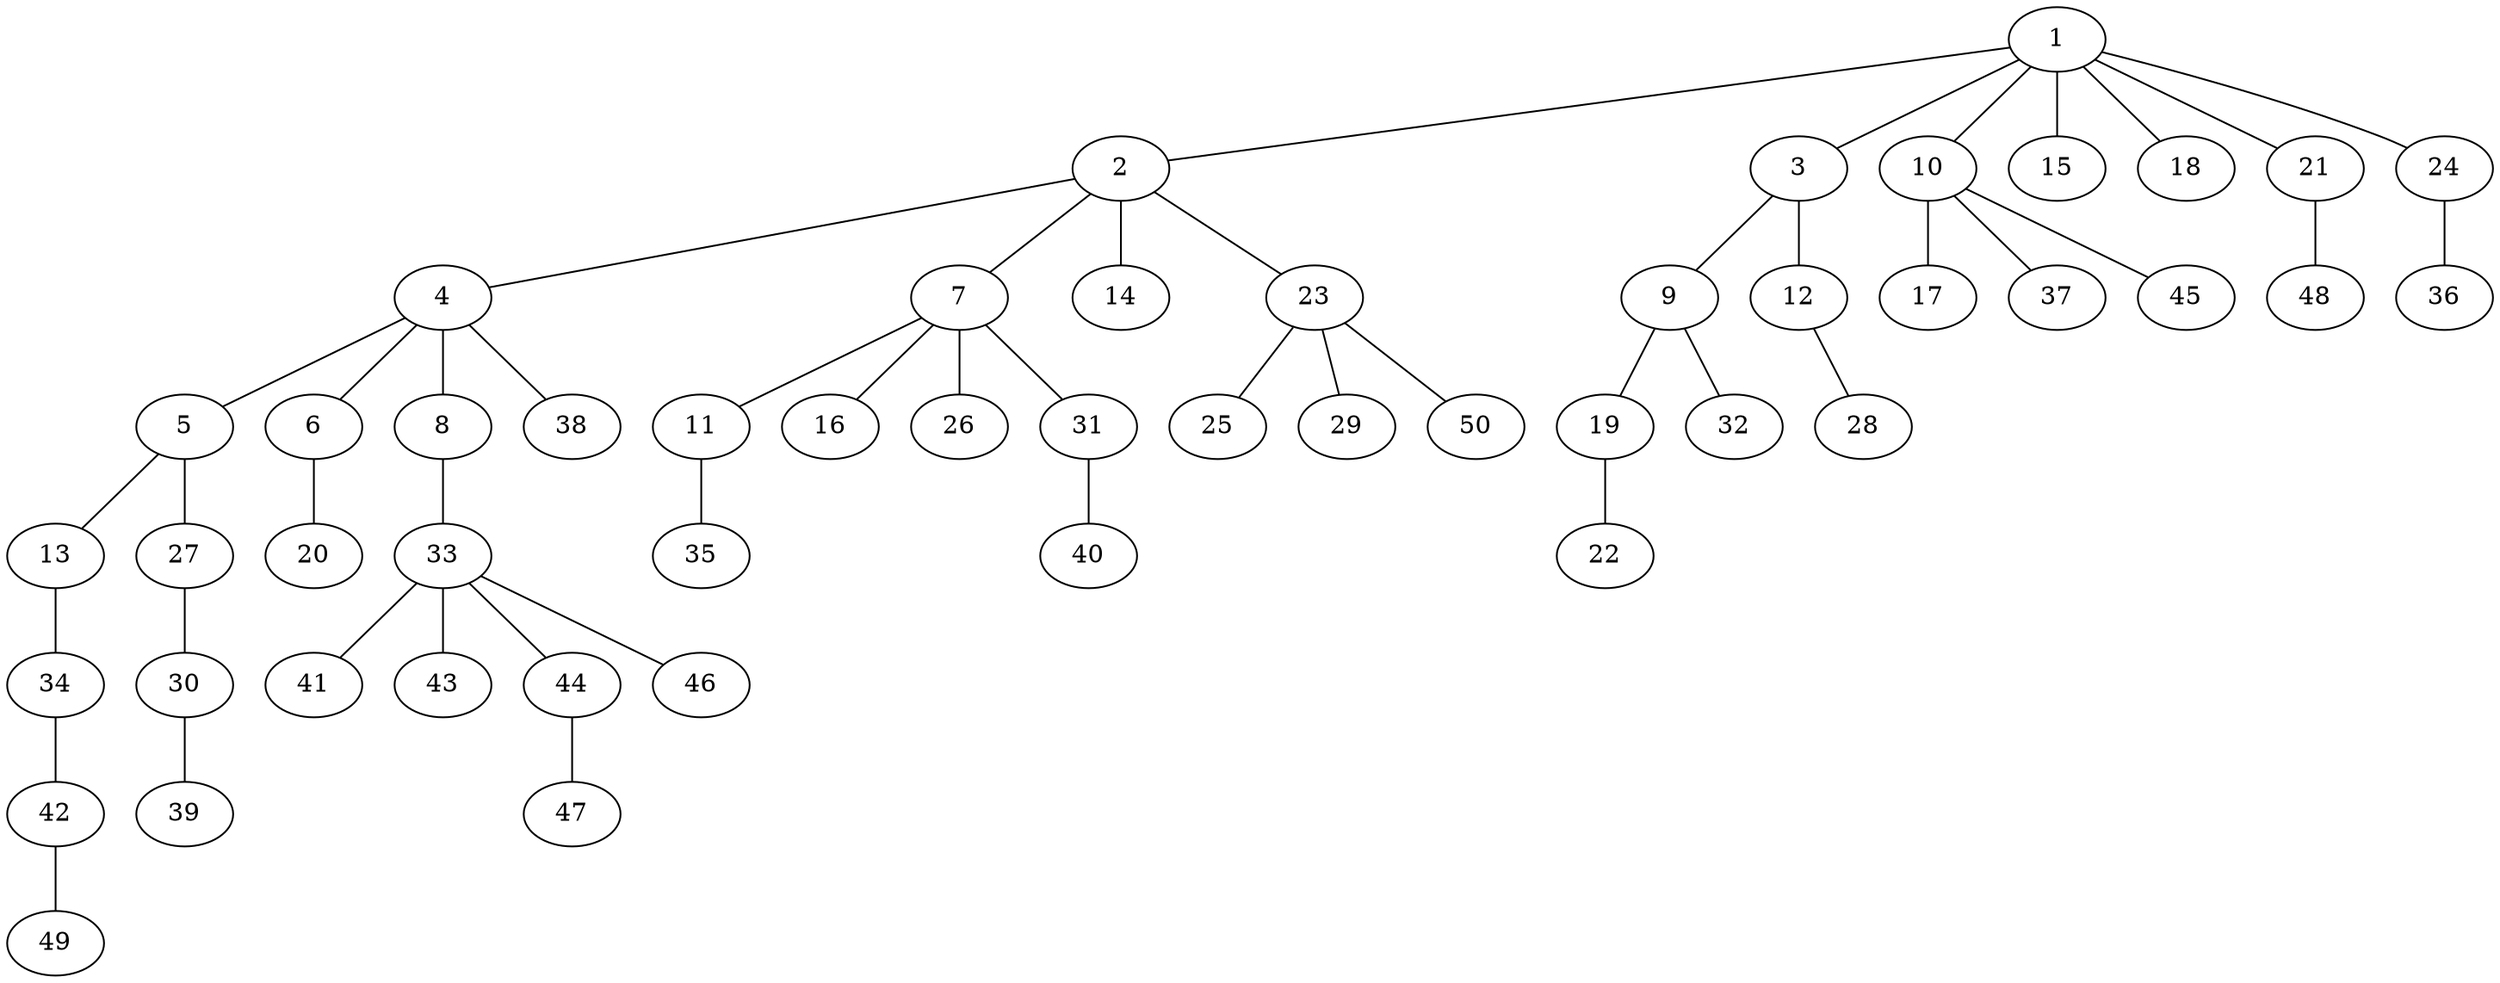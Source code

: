 graph graphname {1--2
1--3
1--10
1--15
1--18
1--21
1--24
2--4
2--7
2--14
2--23
3--9
3--12
4--5
4--6
4--8
4--38
5--13
5--27
6--20
7--11
7--16
7--26
7--31
8--33
9--19
9--32
10--17
10--37
10--45
11--35
12--28
13--34
19--22
21--48
23--25
23--29
23--50
24--36
27--30
30--39
31--40
33--41
33--43
33--44
33--46
34--42
42--49
44--47
}
